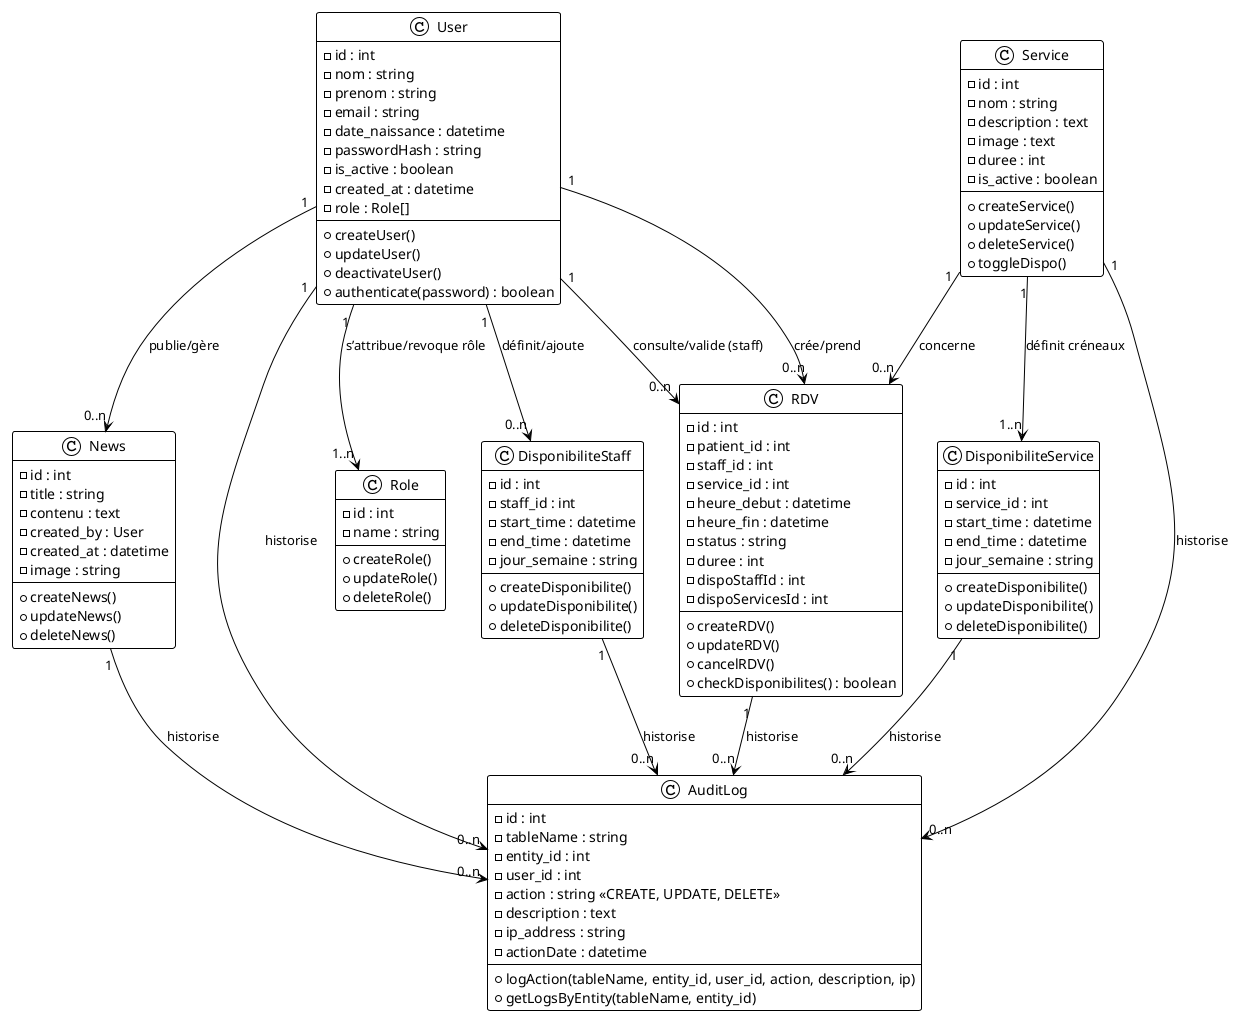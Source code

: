 @startuml DoctoLight
!theme plain

' ===========================
' Classes principales
' ===========================
' ===========================
' Utilisateurs
' ===========================
class User {
  -id : int
  -nom : string
  -prenom : string
  -email : string
  -date_naissance : datetime
  -passwordHash : string
  -is_active : boolean
  -created_at : datetime
  -role : Role[]

  +createUser()
  +updateUser()
  +deactivateUser()
  +authenticate(password) : boolean
}

class Role {
  -id : int
  -name : string

  +createRole()
  +updateRole()
  +deleteRole()
}

' ===========================
' Services
' ===========================
class Service {
  -id : int
  -nom : string
  -description : text
  -image : text
  -duree : int
  -is_active : boolean

  +createService()
  +updateService()
  +deleteService()
  +toggleDispo()
}
' ===========================
' Disponibilités
' ===========================
class DisponibiliteStaff {
  -id : int
  -staff_id : int
  -start_time : datetime
  -end_time : datetime
  -jour_semaine : string


  +createDisponibilite()
  +updateDisponibilite()
  +deleteDisponibilite()
}

class DisponibiliteService {
  -id : int
  -service_id : int
  -start_time : datetime
  -end_time : datetime
  -jour_semaine : string

  +createDisponibilite()
  +updateDisponibilite()
  +deleteDisponibilite()
}
' ===========================
' Rendez-vous
' ===========================
class RDV {
  -id : int
  -patient_id : int
  -staff_id : int
  -service_id : int
  -heure_debut : datetime
  -heure_fin : datetime
  -status : string
  -duree : int
  -dispoStaffId : int
  -dispoServicesId : int

  +createRDV()
  +updateRDV()
  +cancelRDV()
  +checkDisponibilites() : boolean
}

' ===========================
' Actualités
' ===========================
class News {
  -id : int
  -title : string
  -contenu : text
  -created_by : User
  -created_at : datetime
  -image : string

  +createNews()
  +updateNews()
  +deleteNews()
}

' ===========================
' Audit Log générique
' ===========================
class AuditLog {
  -id : int
  -tableName : string
  -entity_id : int
  -user_id : int
  -action : string <<CREATE, UPDATE, DELETE>>
  -description : text
  -ip_address : string
  -actionDate : datetime

  +logAction(tableName, entity_id, user_id, action, description, ip)
  +getLogsByEntity(tableName, entity_id)
}

' ===========================
' Relations
' ===========================
User "1" --> "0..n" RDV : crée/prend
User "1" --> "0..n" RDV : consulte/valide (staff)
User "1" --> "0..n" DisponibiliteStaff : définit/ajoute
User "1" --> "1..n" Role : s’attribue/revoque rôle
User "1" --> "0..n" News : publie/gère
User "1" --> "0..n" AuditLog : historise

Service "1" --> "0..n" RDV : concerne
Service "1" --> "1..n" DisponibiliteService :définit créneaux
Service "1" --> "0..n" AuditLog : historise

News "1" --> "0..n" AuditLog : historise

RDV "1" --> "0..n" AuditLog : historise

DisponibiliteStaff "1" --> "0..n" AuditLog : historise
DisponibiliteService "1" --> "0..n" AuditLog :historise

@enduml
